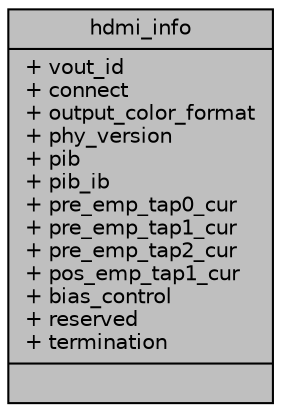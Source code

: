 digraph "hdmi_info"
{
 // INTERACTIVE_SVG=YES
 // LATEX_PDF_SIZE
  bgcolor="transparent";
  edge [fontname="Helvetica",fontsize="10",labelfontname="Helvetica",labelfontsize="10"];
  node [fontname="Helvetica",fontsize="10",shape=record];
  Node1 [label="{hdmi_info\n|+ vout_id\l+ connect\l+ output_color_format\l+ phy_version\l+ pib\l+ pib_ib\l+ pre_emp_tap0_cur\l+ pre_emp_tap1_cur\l+ pre_emp_tap2_cur\l+ pos_emp_tap1_cur\l+ bias_control\l+ reserved\l+ termination\l|}",height=0.2,width=0.4,color="black", fillcolor="grey75", style="filled", fontcolor="black",tooltip=" "];
}
